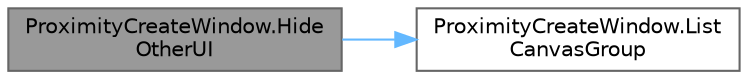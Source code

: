 digraph "ProximityCreateWindow.HideOtherUI"
{
 // LATEX_PDF_SIZE
  bgcolor="transparent";
  edge [fontname=Helvetica,fontsize=10,labelfontname=Helvetica,labelfontsize=10];
  node [fontname=Helvetica,fontsize=10,shape=box,height=0.2,width=0.4];
  rankdir="LR";
  Node1 [id="Node000001",label="ProximityCreateWindow.Hide\lOtherUI",height=0.2,width=0.4,color="gray40", fillcolor="grey60", style="filled", fontcolor="black",tooltip=" "];
  Node1 -> Node2 [id="edge2_Node000001_Node000002",color="steelblue1",style="solid",tooltip=" "];
  Node2 [id="Node000002",label="ProximityCreateWindow.List\lCanvasGroup",height=0.2,width=0.4,color="grey40", fillcolor="white", style="filled",URL="$class_proximity_create_window.html#a2d76cea1619a6301b747c6755baca124",tooltip=" "];
}
